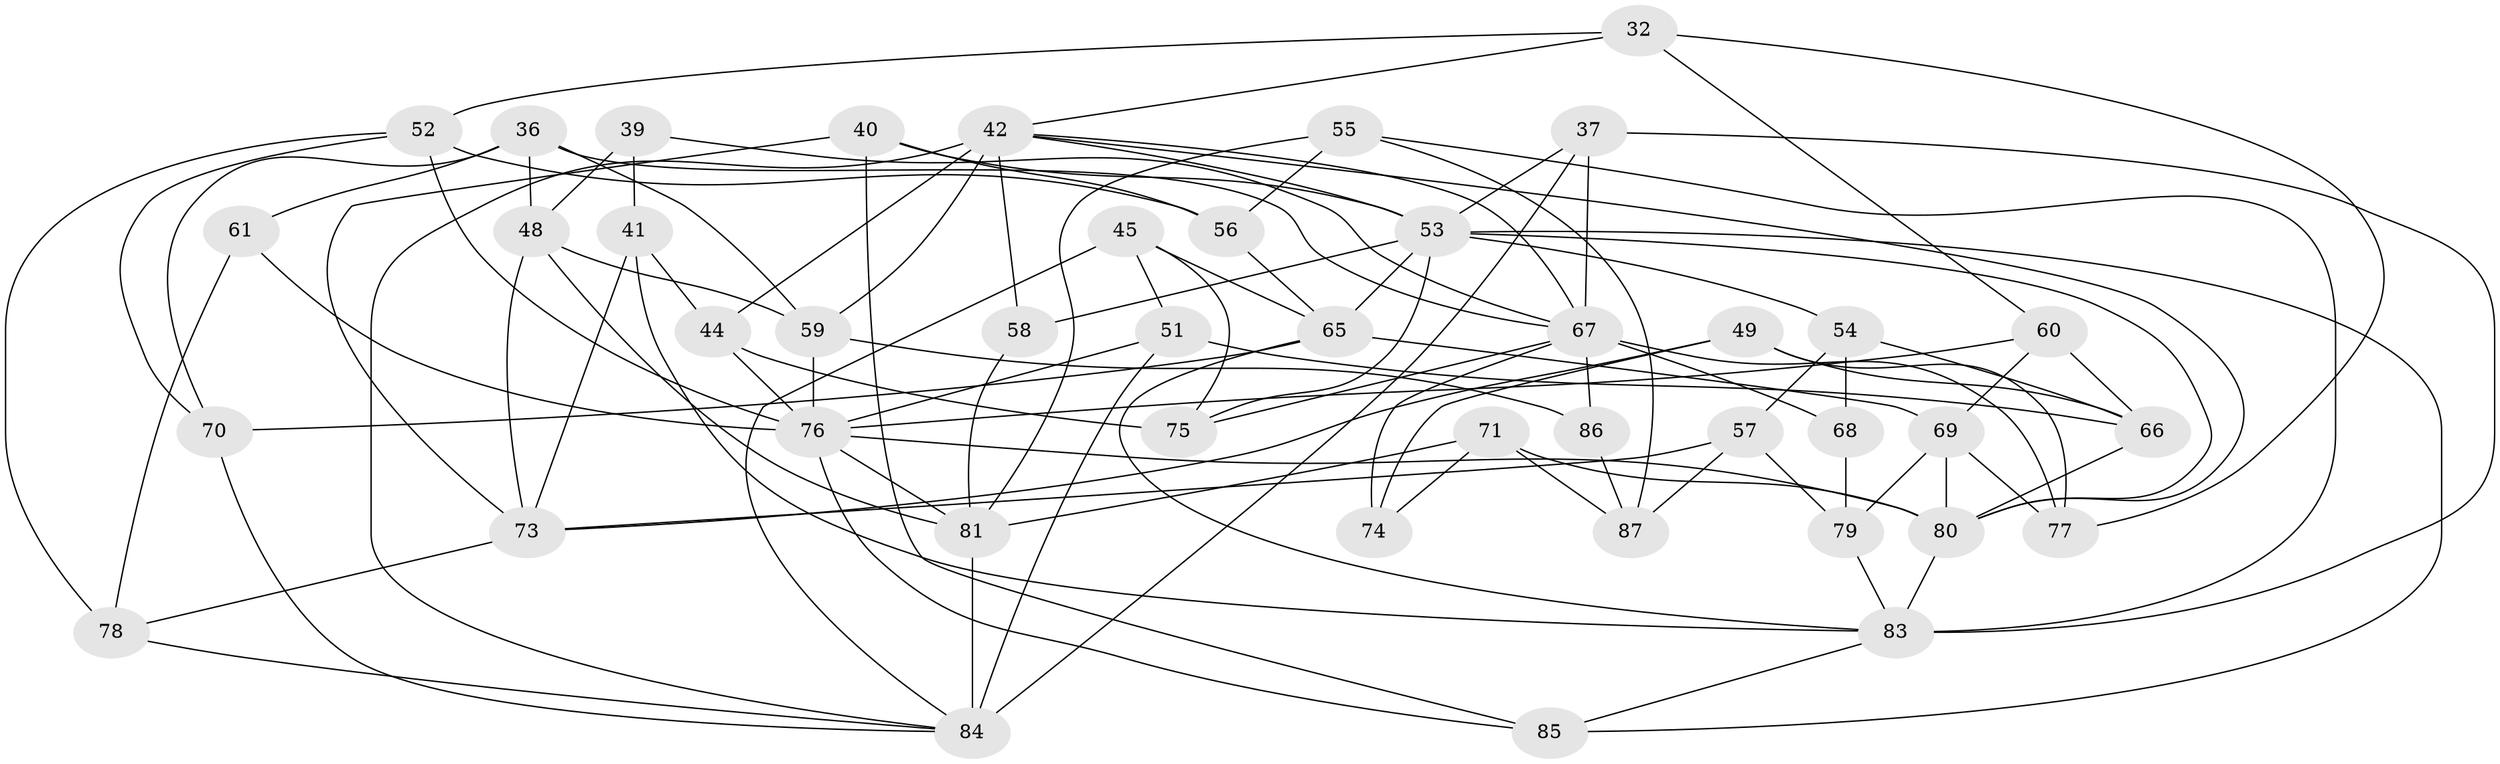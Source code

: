 // original degree distribution, {4: 1.0}
// Generated by graph-tools (version 1.1) at 2025/56/03/09/25 04:56:19]
// undirected, 43 vertices, 103 edges
graph export_dot {
graph [start="1"]
  node [color=gray90,style=filled];
  32;
  36 [super="+12"];
  37 [super="+21"];
  39;
  40;
  41;
  42 [super="+7+25"];
  44;
  45;
  48 [super="+35"];
  49;
  51 [super="+22"];
  52 [super="+24"];
  53 [super="+17+38+47"];
  54;
  55;
  56;
  57;
  58 [super="+46"];
  59 [super="+10"];
  60;
  61;
  65 [super="+28+34"];
  66 [super="+30"];
  67 [super="+11+64"];
  68;
  69 [super="+62"];
  70;
  71 [super="+50"];
  73 [super="+19"];
  74;
  75;
  76 [super="+15+29+31+72"];
  77;
  78;
  79;
  80 [super="+8+26"];
  81 [super="+3+18+33+63"];
  83 [super="+13+43"];
  84 [super="+82+23"];
  85;
  86;
  87;
  32 -- 52;
  32 -- 60;
  32 -- 77;
  32 -- 42;
  36 -- 61 [weight=2];
  36 -- 70;
  36 -- 48;
  36 -- 59;
  36 -- 67;
  37 -- 83 [weight=2];
  37 -- 84 [weight=2];
  37 -- 67;
  37 -- 53;
  39 -- 48 [weight=2];
  39 -- 41;
  39 -- 67;
  40 -- 85;
  40 -- 53;
  40 -- 56;
  40 -- 73;
  41 -- 44;
  41 -- 83;
  41 -- 73;
  42 -- 80 [weight=2];
  42 -- 84 [weight=2];
  42 -- 58 [weight=3];
  42 -- 67;
  42 -- 44;
  42 -- 59 [weight=3];
  42 -- 53;
  44 -- 75;
  44 -- 76;
  45 -- 51;
  45 -- 75;
  45 -- 84;
  45 -- 65;
  48 -- 59;
  48 -- 73;
  48 -- 81;
  49 -- 73;
  49 -- 77;
  49 -- 74;
  49 -- 66;
  51 -- 84 [weight=2];
  51 -- 66 [weight=2];
  51 -- 76;
  52 -- 70;
  52 -- 76 [weight=2];
  52 -- 56;
  52 -- 78;
  53 -- 75;
  53 -- 58;
  53 -- 54;
  53 -- 80;
  53 -- 65 [weight=2];
  53 -- 85;
  54 -- 66;
  54 -- 68;
  54 -- 57;
  55 -- 83;
  55 -- 56;
  55 -- 87;
  55 -- 81;
  56 -- 65;
  57 -- 87;
  57 -- 79;
  57 -- 73;
  58 -- 81 [weight=2];
  59 -- 86;
  59 -- 76 [weight=2];
  60 -- 69;
  60 -- 66;
  60 -- 76;
  61 -- 76;
  61 -- 78;
  65 -- 83;
  65 -- 70;
  65 -- 69 [weight=2];
  66 -- 80;
  67 -- 74 [weight=2];
  67 -- 68 [weight=2];
  67 -- 86 [weight=2];
  67 -- 75;
  67 -- 77;
  68 -- 79;
  69 -- 77;
  69 -- 80;
  69 -- 79;
  70 -- 84;
  71 -- 87;
  71 -- 80 [weight=2];
  71 -- 81 [weight=2];
  71 -- 74;
  73 -- 78;
  76 -- 80 [weight=2];
  76 -- 81 [weight=3];
  76 -- 85;
  78 -- 84;
  79 -- 83;
  80 -- 83;
  81 -- 84 [weight=3];
  83 -- 85;
  86 -- 87;
}

